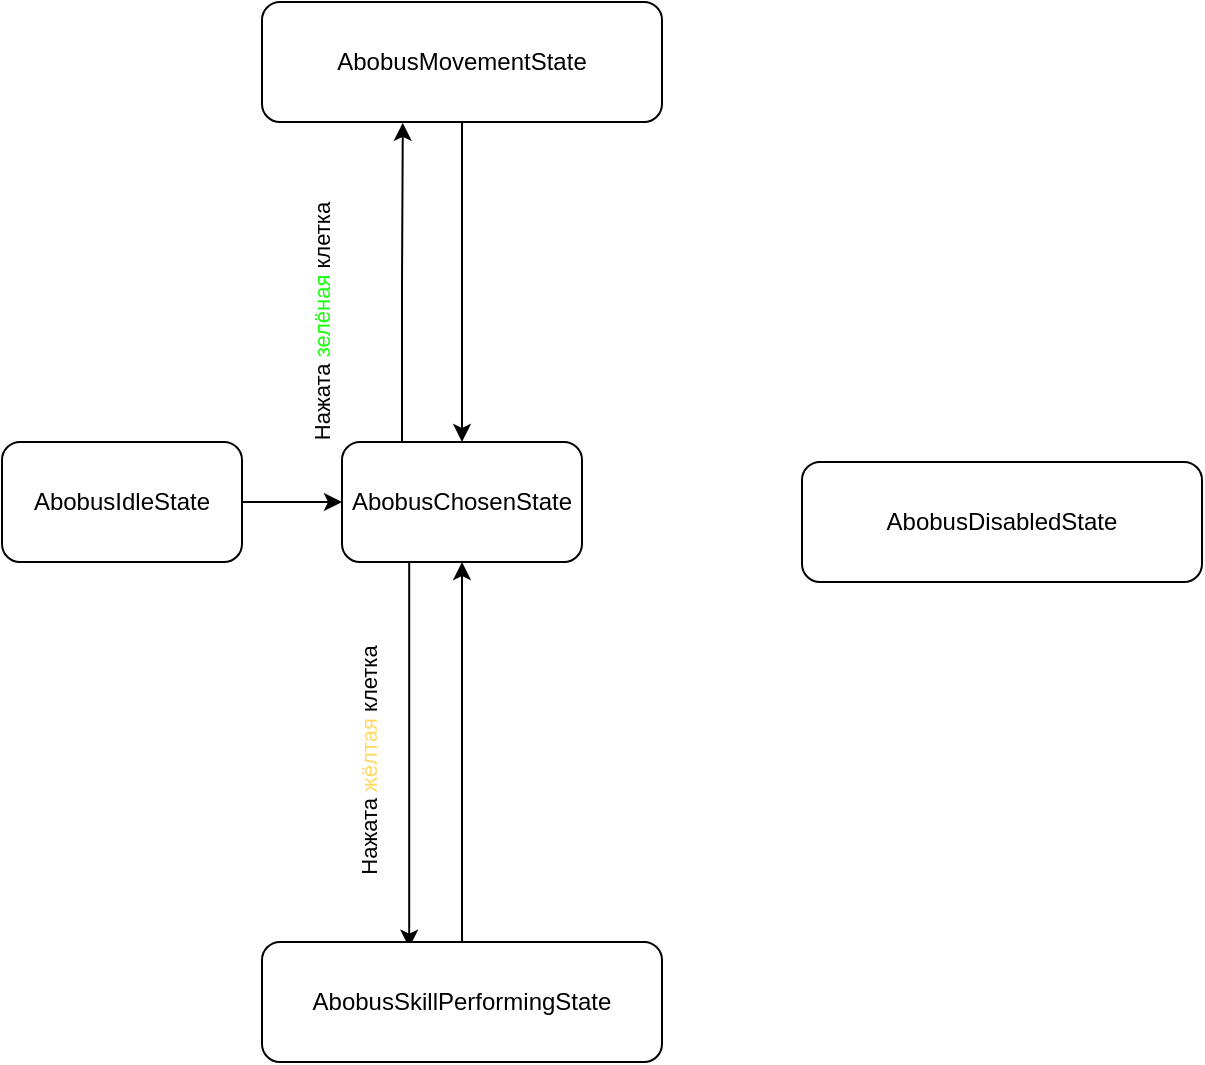 <mxfile version="21.6.2" type="device">
  <diagram id="hcTMUBXdUPyNPQrtSxj0" name="Страница 1">
    <mxGraphModel dx="1050" dy="1718" grid="1" gridSize="10" guides="1" tooltips="1" connect="1" arrows="1" fold="1" page="1" pageScale="1" pageWidth="827" pageHeight="1169" math="0" shadow="0">
      <root>
        <mxCell id="0" />
        <mxCell id="1" parent="0" />
        <mxCell id="EXr3Spbnwlx9qCtGlrdF-3" style="edgeStyle=orthogonalEdgeStyle;rounded=0;orthogonalLoop=1;jettySize=auto;html=1;exitX=1;exitY=0.5;exitDx=0;exitDy=0;entryX=0;entryY=0.5;entryDx=0;entryDy=0;" parent="1" source="EXr3Spbnwlx9qCtGlrdF-1" target="EXr3Spbnwlx9qCtGlrdF-2" edge="1">
          <mxGeometry relative="1" as="geometry" />
        </mxCell>
        <mxCell id="EXr3Spbnwlx9qCtGlrdF-1" value="AbobusIdleState" style="rounded=1;whiteSpace=wrap;html=1;" parent="1" vertex="1">
          <mxGeometry x="20" y="80" width="120" height="60" as="geometry" />
        </mxCell>
        <mxCell id="EXr3Spbnwlx9qCtGlrdF-5" value="Нажата &lt;font color=&quot;#15ff0d&quot; style=&quot;font-size: 11px;&quot;&gt;зелёная &lt;/font&gt;клетка" style="edgeStyle=orthogonalEdgeStyle;rounded=0;orthogonalLoop=1;jettySize=auto;html=1;exitX=0.25;exitY=0;exitDx=0;exitDy=0;entryX=0.352;entryY=1.007;entryDx=0;entryDy=0;entryPerimeter=0;horizontal=0;fontSize=11;" parent="1" source="EXr3Spbnwlx9qCtGlrdF-2" target="EXr3Spbnwlx9qCtGlrdF-4" edge="1">
          <mxGeometry x="0.0" y="-20" relative="1" as="geometry">
            <mxPoint x="-40" as="offset" />
          </mxGeometry>
        </mxCell>
        <mxCell id="EXr3Spbnwlx9qCtGlrdF-7" value="Нажата &lt;font color=&quot;#ffd966&quot;&gt;жёлтая &lt;/font&gt;клетка" style="edgeStyle=orthogonalEdgeStyle;rounded=0;orthogonalLoop=1;jettySize=auto;html=1;exitX=0.25;exitY=1;exitDx=0;exitDy=0;entryX=0.368;entryY=0.047;entryDx=0;entryDy=0;horizontal=0;entryPerimeter=0;" parent="1" source="EXr3Spbnwlx9qCtGlrdF-2" target="EXr3Spbnwlx9qCtGlrdF-6" edge="1">
          <mxGeometry x="0.053" y="-20" relative="1" as="geometry">
            <mxPoint as="offset" />
            <mxPoint x="159" y="150" as="sourcePoint" />
            <mxPoint x="220" y="280" as="targetPoint" />
            <Array as="points">
              <mxPoint x="224" y="140" />
            </Array>
          </mxGeometry>
        </mxCell>
        <UserObject label="AbobusChosenState" tooltip="- Сменить анимацию&#xa;- Сгенерить все ходы, если пришли из Idle&#xa;- Сгенерить только жёлтые ходы иначе&#xa;- Ждать инпута" id="EXr3Spbnwlx9qCtGlrdF-2">
          <mxCell style="rounded=1;whiteSpace=wrap;html=1;" parent="1" vertex="1">
            <mxGeometry x="190" y="80" width="120" height="60" as="geometry" />
          </mxCell>
        </UserObject>
        <mxCell id="EXr3Spbnwlx9qCtGlrdF-8" style="edgeStyle=orthogonalEdgeStyle;rounded=0;orthogonalLoop=1;jettySize=auto;html=1;entryX=0.5;entryY=0;entryDx=0;entryDy=0;" parent="1" source="EXr3Spbnwlx9qCtGlrdF-4" target="EXr3Spbnwlx9qCtGlrdF-2" edge="1">
          <mxGeometry relative="1" as="geometry">
            <Array as="points" />
            <mxPoint x="330" y="50" as="targetPoint" />
          </mxGeometry>
        </mxCell>
        <UserObject label="AbobusMovementState" tooltip="- Сменить анимацию&#xa;- Дизейбл остальных абобусов&#xa;" id="EXr3Spbnwlx9qCtGlrdF-4">
          <mxCell style="rounded=1;whiteSpace=wrap;html=1;" parent="1" vertex="1">
            <mxGeometry x="150" y="-140" width="200" height="60" as="geometry" />
          </mxCell>
        </UserObject>
        <mxCell id="rhg8SOfUqvsTIixwTjXv-1" style="edgeStyle=orthogonalEdgeStyle;rounded=0;orthogonalLoop=1;jettySize=auto;html=1;exitX=0.5;exitY=0;exitDx=0;exitDy=0;entryX=0.5;entryY=1;entryDx=0;entryDy=0;" edge="1" parent="1" source="EXr3Spbnwlx9qCtGlrdF-6" target="EXr3Spbnwlx9qCtGlrdF-2">
          <mxGeometry relative="1" as="geometry" />
        </mxCell>
        <UserObject label="AbobusSkillPerformingState" tooltip="- Дизейбл всех других абобусов&#xa;- В зависимости от внутреннего состояния решить, что делать дальше&#xa;" id="EXr3Spbnwlx9qCtGlrdF-6">
          <mxCell style="rounded=1;whiteSpace=wrap;html=1;" parent="1" vertex="1">
            <mxGeometry x="150" y="330" width="200" height="60" as="geometry" />
          </mxCell>
        </UserObject>
        <mxCell id="EXr3Spbnwlx9qCtGlrdF-10" value="AbobusDisabledState" style="rounded=1;whiteSpace=wrap;html=1;" parent="1" vertex="1">
          <mxGeometry x="420" y="90" width="200" height="60" as="geometry" />
        </mxCell>
      </root>
    </mxGraphModel>
  </diagram>
</mxfile>
